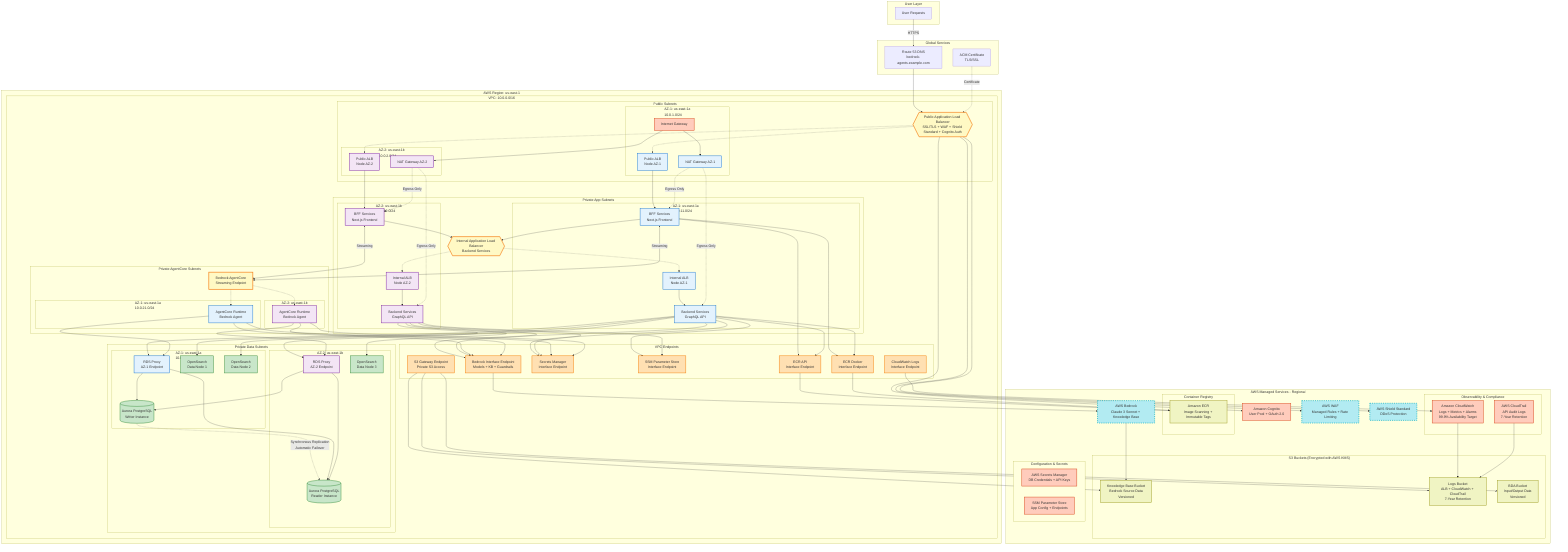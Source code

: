 graph TB
    subgraph "User Layer"
        User[User Requests]
    end

    subgraph "Global Services"
        R53[Route 53 DNS
bedrock-agents.example.com]
        ACM[ACM Certificate
TLS/SSL]
    end

    User -->|HTTPS| R53
    R53 --> ALB
    ACM -.->|Certificate| ALB
    
    subgraph "AWS Region: us-east-1"
        subgraph "VPC: 10.0.0.0/16"
            
            subgraph "Public Subnets"
                subgraph "AZ-1: us-east-1a
10.0.1.0/24"
                    IGW[Internet Gateway]
                    NAT1[NAT Gateway AZ-1]
                    ALB1A[Public ALB
Node AZ-1]
                end
                
                subgraph "AZ-2: us-east-1b
10.0.2.0/24"
                    NAT2[NAT Gateway AZ-2]
                    ALB1B[Public ALB
Node AZ-2]
                end
                
                ALB{{"Public Application Load Balancer
SSL/TLS + WAF + Shield Standard + Cognito Auth"}}
                ALB -.-> ALB1A
                ALB -.-> ALB1B
                IGW --> NAT1
                IGW --> NAT2
            end
            
            subgraph "Private App Subnets"
                subgraph "AZ-1: us-east-1a
10.0.11.0/24"
                    App1[BFF Services
Next.js Frontend]
                    Backend1[Backend Services
GraphQL API]
                    BackendALB1A[Internal ALB
Node AZ-1]
                end
                
                subgraph "AZ-2: us-east-1b
10.0.12.0/24"
                    App2[BFF Services
Next.js Frontend]
                    Backend2[Backend Services
GraphQL API]
                    BackendALB1B[Internal ALB
Node AZ-2]
                end
                
                BackendALB{{"Internal Application Load Balancer
Backend Services"}}
                BackendALB -.-> BackendALB1A
                BackendALB -.-> BackendALB1B
            end
            
            subgraph "Private AgentCore Subnets"
                subgraph "AZ-1: us-east-1a
10.0.21.0/24"
                    Agent1[AgentCore Runtime
Bedrock Agent]
                end
                
                subgraph "AZ-2: us-east-1b
10.0.22.0/24"
                    Agent2[AgentCore Runtime
Bedrock Agent]
                end
                
                AgentCore["Bedrock AgentCore
Streaming Endpoint"]
                AgentCore -.-> Agent1
                AgentCore -.-> Agent2
            end
            
            subgraph "Private Data Subnets"
                subgraph "AZ-1: us-east-1a
10.0.31.0/24"
                    RDSProxy1[RDS Proxy
AZ-1 Endpoint]
                    RDSWriter[(Aurora PostgreSQL
Writer Instance)]
                    OS1[OpenSearch
Data Node 1]
                    OS2[OpenSearch
Data Node 2]
                end
                
                subgraph "AZ-2: us-east-1b
10.0.32.0/24"
                    RDSProxy2[RDS Proxy
AZ-2 Endpoint]
                    RDSReader[(Aurora PostgreSQL
Reader Instance)]
                    OS3[OpenSearch
Data Node 3]
                end
                
                RDSWriter -.->|Synchronous Replication
Automatic Failover| RDSReader
            end
            
            subgraph "VPC Endpoints"
                VPCE_S3[S3 Gateway Endpoint
Private S3 Access]
                VPCE_Bedrock[Bedrock Interface Endpoint
Models + KB + Guardrails]
                VPCE_Secrets[Secrets Manager
Interface Endpoint]
                VPCE_SSM[SSM Parameter Store
Interface Endpoint]
                VPCE_ECR_API[ECR API
Interface Endpoint]
                VPCE_ECR_DKR[ECR Docker
Interface Endpoint]
                VPCE_CW_Logs[CloudWatch Logs
Interface Endpoint]
            end
        end
    end
    
    subgraph "AWS Managed Services - Regional"
        Bedrock[AWS Bedrock
Claude 3 Sonnet + Knowledge Base]
        Cognito[Amazon Cognito
User Pool + OAuth 2.0]
        WAF[AWS WAF
Managed Rules + Rate Limiting]
        Shield[AWS Shield Standard
DDoS Protection]
        
        subgraph "S3 Buckets (Encrypted with AWS KMS)"
            S3_KB[Knowledge Base Bucket
Bedrock Source Data
Versioned]
            S3_Logs[Logs Bucket
ALB + CloudWatch + CloudTrail
7-Year Retention]
            S3_BDA[BDA Bucket
Input/Output Data
Versioned]
        end
        
        subgraph "Container Registry"
            ECR[Amazon ECR
Image Scanning + Immutable Tags]
        end
        
        subgraph "Configuration & Secrets"
            Secrets[AWS Secrets Manager
DB Credentials + API Keys]
            SSM[SSM Parameter Store
App Config + Endpoints]
        end
        
        subgraph "Observability & Compliance"
            CloudWatch[Amazon CloudWatch
Logs + Metrics + Alarms
99.9% Availability Target]
            CloudTrail[AWS CloudTrail
API Audit Logs
7-Year Retention]
        end
    end
    
    %% Traffic Flow
    ALB1A --> App1
    ALB1B --> App2
    
    App1 --> BackendALB
    App2 --> BackendALB
    
    BackendALB1A --> Backend1
    BackendALB1B --> Backend2
    
    App1 <-->|Streaming| AgentCore
    App2 <-->|Streaming| AgentCore
    
    Backend1 --> VPCE_Bedrock
    Backend2 --> VPCE_Bedrock
    
    Agent1 --> VPCE_Bedrock
    Agent2 --> VPCE_Bedrock
    
    VPCE_Bedrock --> Bedrock
    
    %% Database Access
    Backend1 --> RDSProxy1
    Backend2 --> RDSProxy2
    Agent1 --> RDSProxy1
    Agent2 --> RDSProxy2
    
    RDSProxy1 --> RDSWriter
    RDSProxy2 --> RDSWriter
    RDSProxy1 --> RDSReader
    RDSProxy2 --> RDSReader
    
    Backend1 --> OS1
    Backend1 --> OS2
    Backend2 --> OS3
    
    %% Security & Configuration
    ALB --> Cognito
    ALB --> WAF
    ALB --> Shield
    
    Backend1 --> VPCE_Secrets
    Backend2 --> VPCE_Secrets
    Agent1 --> VPCE_Secrets
    Agent2 --> VPCE_Secrets
    
    Backend1 --> VPCE_SSM
    Backend2 --> VPCE_SSM
    
    %% Storage Access
    VPCE_S3 --> S3_KB
    VPCE_S3 --> S3_Logs
    VPCE_S3 --> S3_BDA
    
    Bedrock --> S3_KB
    
    %% Container & Logging
    App1 --> VPCE_ECR_API
    App1 --> VPCE_ECR_DKR
    Backend1 --> VPCE_ECR_API
    Backend1 --> VPCE_ECR_DKR
    
    VPCE_ECR_API --> ECR
    VPCE_ECR_DKR --> ECR
    
    VPCE_CW_Logs --> CloudWatch
    CloudWatch --> S3_Logs
    CloudTrail --> S3_Logs
    
    %% Outbound Connectivity
    NAT1 -.->|Egress Only| App1
    NAT1 -.->|Egress Only| Backend1
    NAT2 -.->|Egress Only| App2
    NAT2 -.->|Egress Only| Backend2
    
    %% Styling
    classDef az1 fill:#e3f2fd,stroke:#1976d2,stroke-width:2px
    classDef az2 fill:#f3e5f5,stroke:#7b1fa2,stroke-width:2px
    classDef alb fill:#fff9c4,stroke:#f57f17,stroke-width:3px
    classDef data fill:#c8e6c9,stroke:#388e3c,stroke-width:2px
    classDef managed fill:#b2ebf2,stroke:#00acc1,stroke-width:3px,stroke-dasharray: 5 5
    classDef vpce fill:#ffe0b2,stroke:#f57c00,stroke-width:2px
    classDef storage fill:#f0f4c3,stroke:#9e9d24,stroke-width:2px
    classDef security fill:#ffccbc,stroke:#d84315,stroke-width:2px
    
    class App1,Backend1,RDSProxy1,RDSWriter,OS1,OS2,ALB1A,BackendALB1A,NAT1,Agent1 az1
    class App2,Backend2,RDSProxy2,RDSReader,OS3,ALB1B,BackendALB1B,NAT2,Agent2 az2
    class ALB,BackendALB,AgentCore alb
    class RDSWriter,RDSReader,OS1,OS2,OS3 data
    class Bedrock,WAF,Shield managed
    class VPCE_S3,VPCE_Bedrock,VPCE_Secrets,VPCE_SSM,VPCE_ECR_API,VPCE_ECR_DKR,VPCE_CW_Logs vpce
    class S3_KB,S3_Logs,S3_BDA,ECR storage
    class Cognito,Secrets,SSM,CloudWatch,CloudTrail,IGW security